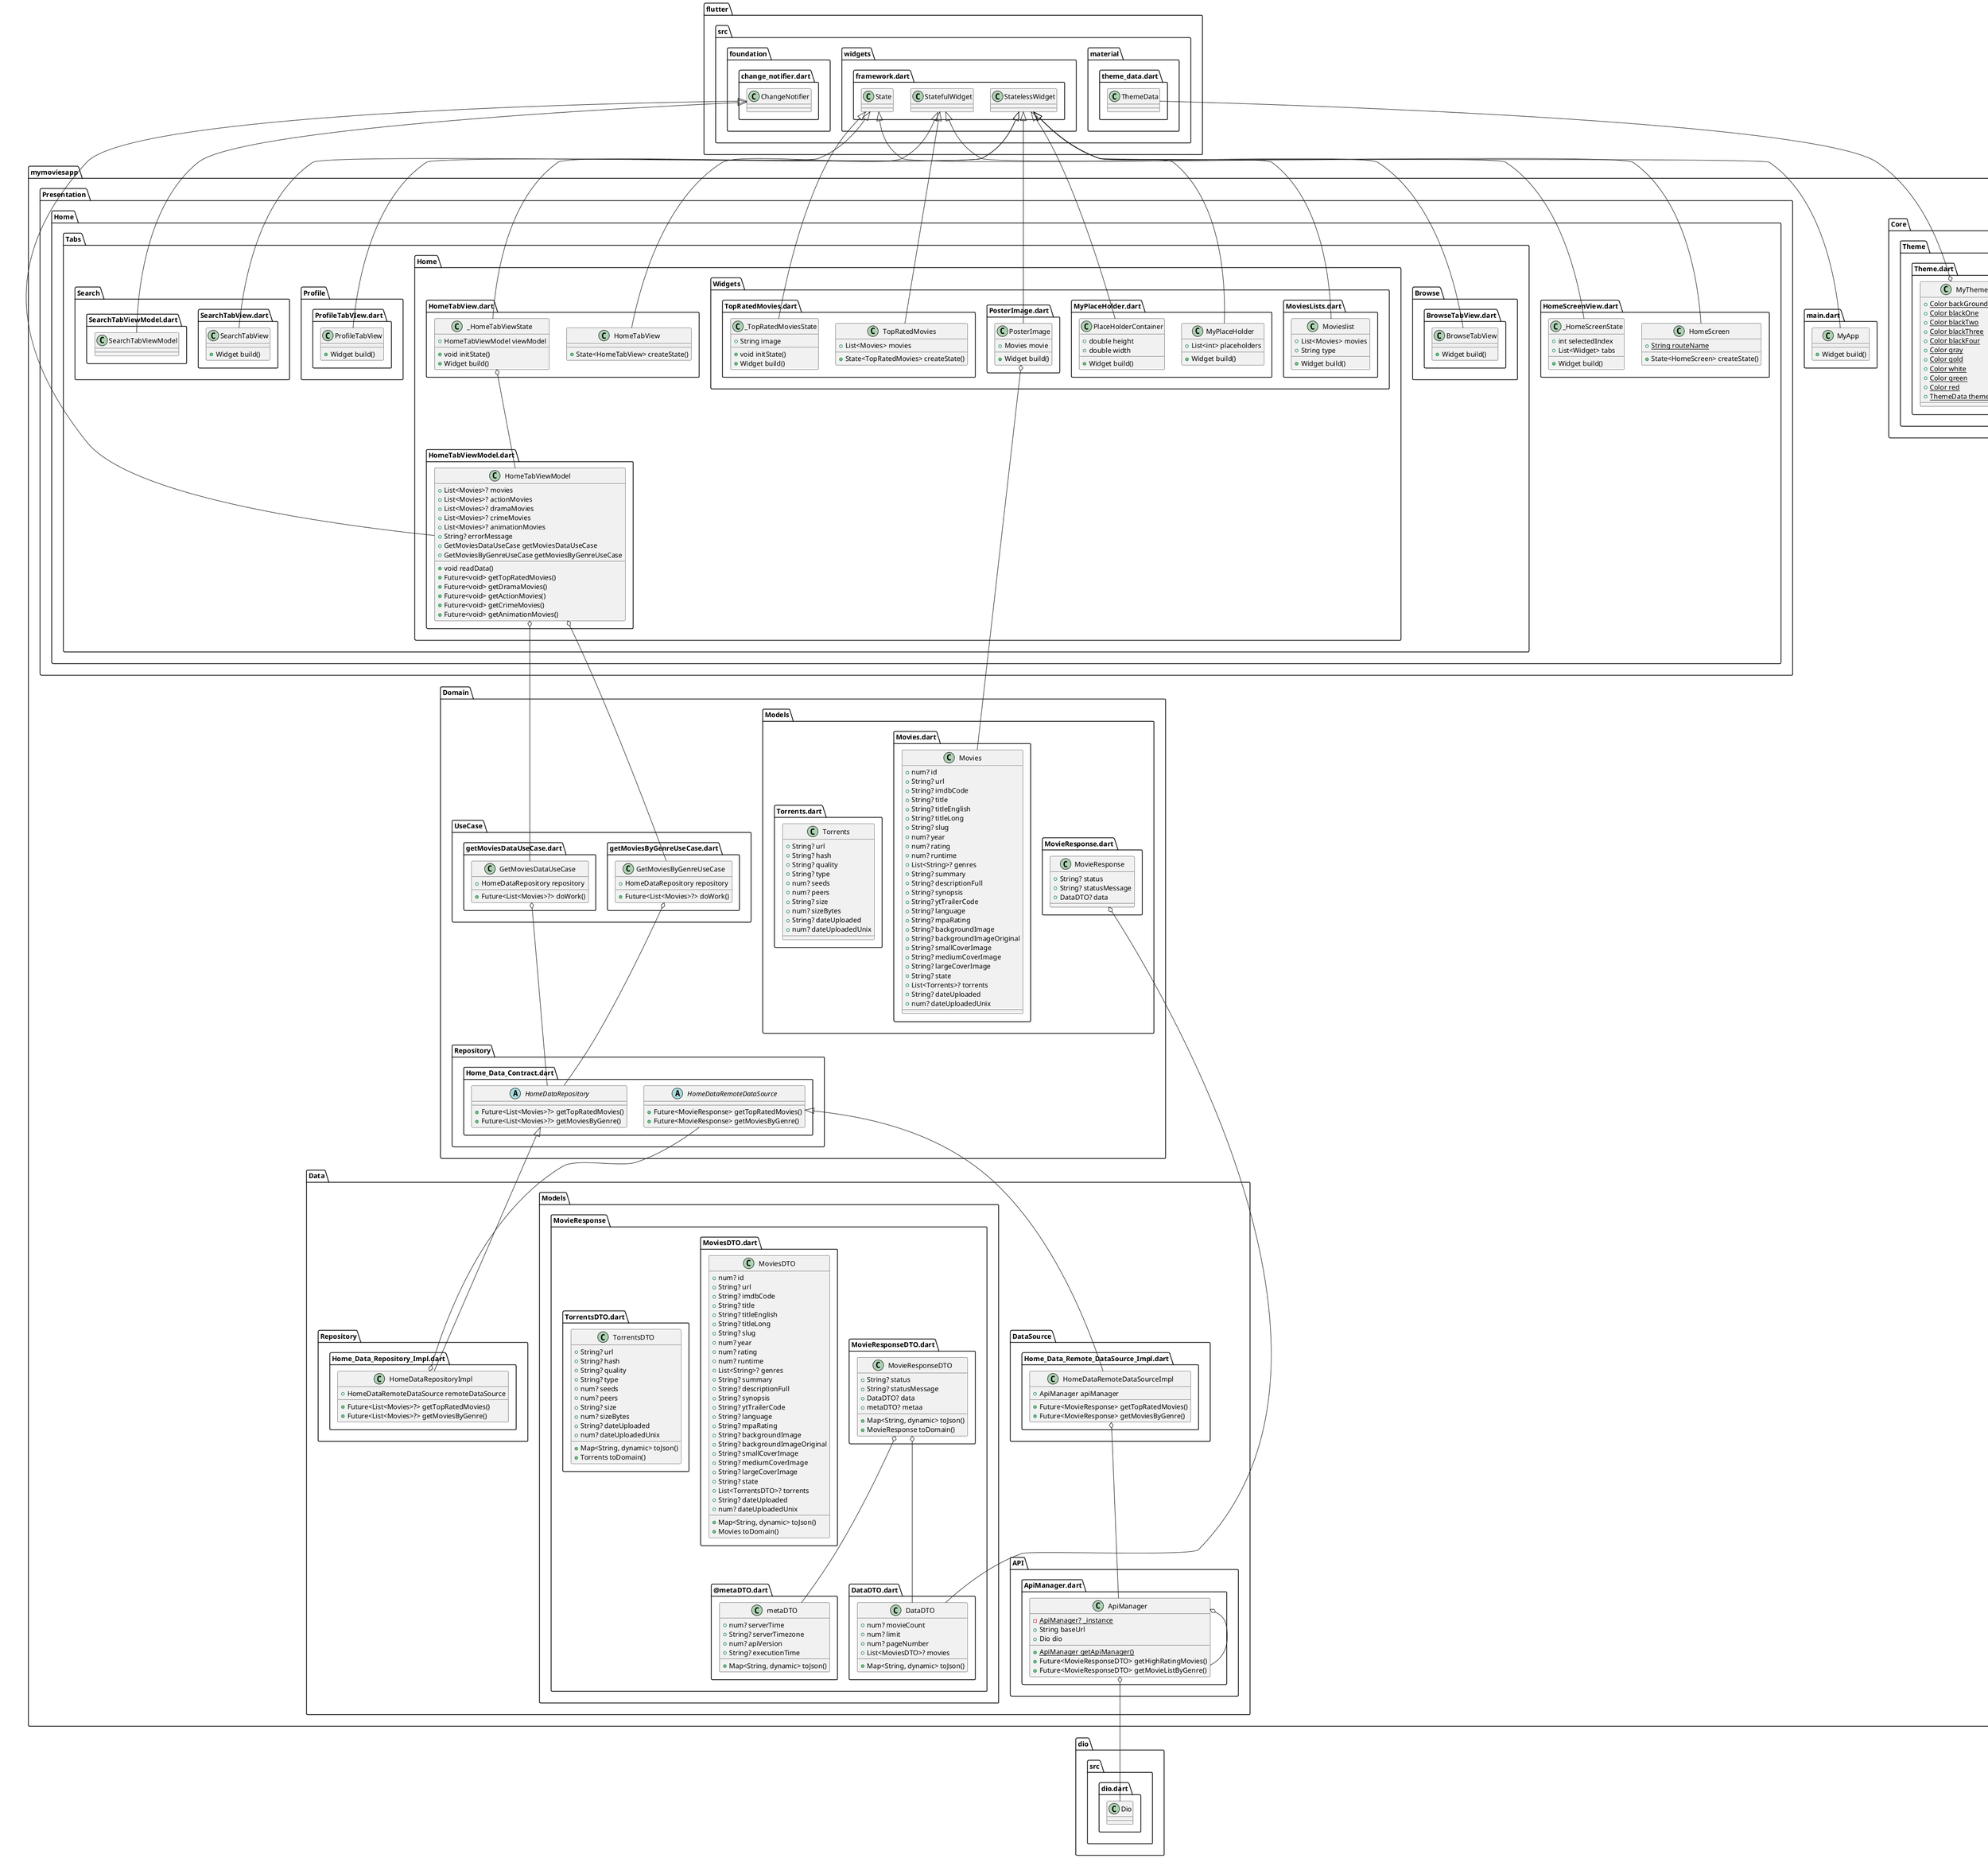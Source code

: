 @startuml
set namespaceSeparator ::

class "mymoviesapp::Core::Theme::Theme.dart::MyTheme" {
  {static} +Color backGroundColor
  {static} +Color blackOne
  {static} +Color blackTwo
  {static} +Color blackThree
  {static} +Color blackFour
  {static} +Color gray
  {static} +Color gold
  {static} +Color white
  {static} +Color green
  {static} +Color red
  {static} +ThemeData theme
}

"mymoviesapp::Core::Theme::Theme.dart::MyTheme" o-- "dart::ui::Color"
"mymoviesapp::Core::Theme::Theme.dart::MyTheme" o-- "flutter::src::material::theme_data.dart::ThemeData"

class "mymoviesapp::Data::API::ApiManager.dart::ApiManager" {
  {static} -ApiManager? _instance
  +String baseUrl
  +Dio dio
  {static} +ApiManager getApiManager()
  +Future<MovieResponseDTO> getHighRatingMovies()
  +Future<MovieResponseDTO> getMovieListByGenre()
}

"mymoviesapp::Data::API::ApiManager.dart::ApiManager" o-- "mymoviesapp::Data::API::ApiManager.dart::ApiManager"
"mymoviesapp::Data::API::ApiManager.dart::ApiManager" o-- "dio::src::dio.dart::Dio"

class "mymoviesapp::Data::DataSource::Home_Data_Remote_DataSource_Impl.dart::HomeDataRemoteDataSourceImpl" {
  +ApiManager apiManager
  +Future<MovieResponse> getTopRatedMovies()
  +Future<MovieResponse> getMoviesByGenre()
}

"mymoviesapp::Data::DataSource::Home_Data_Remote_DataSource_Impl.dart::HomeDataRemoteDataSourceImpl" o-- "mymoviesapp::Data::API::ApiManager.dart::ApiManager"
"mymoviesapp::Domain::Repository::Home_Data_Contract.dart::HomeDataRemoteDataSource" <|-- "mymoviesapp::Data::DataSource::Home_Data_Remote_DataSource_Impl.dart::HomeDataRemoteDataSourceImpl"

class "mymoviesapp::Data::Models::MovieResponse::@metaDTO.dart::metaDTO" {
  +num? serverTime
  +String? serverTimezone
  +num? apiVersion
  +String? executionTime
  +Map<String, dynamic> toJson()
}

class "mymoviesapp::Data::Models::MovieResponse::DataDTO.dart::DataDTO" {
  +num? movieCount
  +num? limit
  +num? pageNumber
  +List<MoviesDTO>? movies
  +Map<String, dynamic> toJson()
}

class "mymoviesapp::Data::Models::MovieResponse::MovieResponseDTO.dart::MovieResponseDTO" {
  +String? status
  +String? statusMessage
  +DataDTO? data
  +metaDTO? metaa
  +Map<String, dynamic> toJson()
  +MovieResponse toDomain()
}

"mymoviesapp::Data::Models::MovieResponse::MovieResponseDTO.dart::MovieResponseDTO" o-- "mymoviesapp::Data::Models::MovieResponse::DataDTO.dart::DataDTO"
"mymoviesapp::Data::Models::MovieResponse::MovieResponseDTO.dart::MovieResponseDTO" o-- "mymoviesapp::Data::Models::MovieResponse::@metaDTO.dart::metaDTO"

class "mymoviesapp::Data::Models::MovieResponse::MoviesDTO.dart::MoviesDTO" {
  +num? id
  +String? url
  +String? imdbCode
  +String? title
  +String? titleEnglish
  +String? titleLong
  +String? slug
  +num? year
  +num? rating
  +num? runtime
  +List<String>? genres
  +String? summary
  +String? descriptionFull
  +String? synopsis
  +String? ytTrailerCode
  +String? language
  +String? mpaRating
  +String? backgroundImage
  +String? backgroundImageOriginal
  +String? smallCoverImage
  +String? mediumCoverImage
  +String? largeCoverImage
  +String? state
  +List<TorrentsDTO>? torrents
  +String? dateUploaded
  +num? dateUploadedUnix
  +Map<String, dynamic> toJson()
  +Movies toDomain()
}

class "mymoviesapp::Data::Models::MovieResponse::TorrentsDTO.dart::TorrentsDTO" {
  +String? url
  +String? hash
  +String? quality
  +String? type
  +num? seeds
  +num? peers
  +String? size
  +num? sizeBytes
  +String? dateUploaded
  +num? dateUploadedUnix
  +Map<String, dynamic> toJson()
  +Torrents toDomain()
}

class "mymoviesapp::Data::Repository::Home_Data_Repository_Impl.dart::HomeDataRepositoryImpl" {
  +HomeDataRemoteDataSource remoteDataSource
  +Future<List<Movies>?> getTopRatedMovies()
  +Future<List<Movies>?> getMoviesByGenre()
}

"mymoviesapp::Data::Repository::Home_Data_Repository_Impl.dart::HomeDataRepositoryImpl" o-- "mymoviesapp::Domain::Repository::Home_Data_Contract.dart::HomeDataRemoteDataSource"
"mymoviesapp::Domain::Repository::Home_Data_Contract.dart::HomeDataRepository" <|-- "mymoviesapp::Data::Repository::Home_Data_Repository_Impl.dart::HomeDataRepositoryImpl"

class "mymoviesapp::Domain::Models::MovieResponse.dart::MovieResponse" {
  +String? status
  +String? statusMessage
  +DataDTO? data
}

"mymoviesapp::Domain::Models::MovieResponse.dart::MovieResponse" o-- "mymoviesapp::Data::Models::MovieResponse::DataDTO.dart::DataDTO"

class "mymoviesapp::Domain::Models::Movies.dart::Movies" {
  +num? id
  +String? url
  +String? imdbCode
  +String? title
  +String? titleEnglish
  +String? titleLong
  +String? slug
  +num? year
  +num? rating
  +num? runtime
  +List<String>? genres
  +String? summary
  +String? descriptionFull
  +String? synopsis
  +String? ytTrailerCode
  +String? language
  +String? mpaRating
  +String? backgroundImage
  +String? backgroundImageOriginal
  +String? smallCoverImage
  +String? mediumCoverImage
  +String? largeCoverImage
  +String? state
  +List<Torrents>? torrents
  +String? dateUploaded
  +num? dateUploadedUnix
}

class "mymoviesapp::Domain::Models::Torrents.dart::Torrents" {
  +String? url
  +String? hash
  +String? quality
  +String? type
  +num? seeds
  +num? peers
  +String? size
  +num? sizeBytes
  +String? dateUploaded
  +num? dateUploadedUnix
}

abstract class "mymoviesapp::Domain::Repository::Home_Data_Contract.dart::HomeDataRepository" {
  +Future<List<Movies>?> getTopRatedMovies()
  +Future<List<Movies>?> getMoviesByGenre()
}

abstract class "mymoviesapp::Domain::Repository::Home_Data_Contract.dart::HomeDataRemoteDataSource" {
  +Future<MovieResponse> getTopRatedMovies()
  +Future<MovieResponse> getMoviesByGenre()
}

class "mymoviesapp::Domain::UseCase::getMoviesByGenreUseCase.dart::GetMoviesByGenreUseCase" {
  +HomeDataRepository repository
  +Future<List<Movies>?> doWork()
}

"mymoviesapp::Domain::UseCase::getMoviesByGenreUseCase.dart::GetMoviesByGenreUseCase" o-- "mymoviesapp::Domain::Repository::Home_Data_Contract.dart::HomeDataRepository"

class "mymoviesapp::Domain::UseCase::getMoviesDataUseCase.dart::GetMoviesDataUseCase" {
  +HomeDataRepository repository
  +Future<List<Movies>?> doWork()
}

"mymoviesapp::Domain::UseCase::getMoviesDataUseCase.dart::GetMoviesDataUseCase" o-- "mymoviesapp::Domain::Repository::Home_Data_Contract.dart::HomeDataRepository"

class "mymoviesapp::main.dart::MyApp" {
  +Widget build()
}

"flutter::src::widgets::framework.dart::StatelessWidget" <|-- "mymoviesapp::main.dart::MyApp"

class "mymoviesapp::Presentation::Home::HomeScreenView.dart::HomeScreen" {
  {static} +String routeName
  +State<HomeScreen> createState()
}

"flutter::src::widgets::framework.dart::StatefulWidget" <|-- "mymoviesapp::Presentation::Home::HomeScreenView.dart::HomeScreen"

class "mymoviesapp::Presentation::Home::HomeScreenView.dart::_HomeScreenState" {
  +int selectedIndex
  +List<Widget> tabs
  +Widget build()
}

"flutter::src::widgets::framework.dart::State" <|-- "mymoviesapp::Presentation::Home::HomeScreenView.dart::_HomeScreenState"

class "mymoviesapp::Presentation::Home::Tabs::Browse::BrowseTabView.dart::BrowseTabView" {
  +Widget build()
}

"flutter::src::widgets::framework.dart::StatelessWidget" <|-- "mymoviesapp::Presentation::Home::Tabs::Browse::BrowseTabView.dart::BrowseTabView"

class "mymoviesapp::Presentation::Home::Tabs::Home::HomeTabView.dart::HomeTabView" {
  +State<HomeTabView> createState()
}

"flutter::src::widgets::framework.dart::StatefulWidget" <|-- "mymoviesapp::Presentation::Home::Tabs::Home::HomeTabView.dart::HomeTabView"

class "mymoviesapp::Presentation::Home::Tabs::Home::HomeTabView.dart::_HomeTabViewState" {
  +HomeTabViewModel viewModel
  +void initState()
  +Widget build()
}

"mymoviesapp::Presentation::Home::Tabs::Home::HomeTabView.dart::_HomeTabViewState" o-- "mymoviesapp::Presentation::Home::Tabs::Home::HomeTabViewModel.dart::HomeTabViewModel"
"flutter::src::widgets::framework.dart::State" <|-- "mymoviesapp::Presentation::Home::Tabs::Home::HomeTabView.dart::_HomeTabViewState"

class "mymoviesapp::Presentation::Home::Tabs::Home::HomeTabViewModel.dart::HomeTabViewModel" {
  +List<Movies>? movies
  +List<Movies>? actionMovies
  +List<Movies>? dramaMovies
  +List<Movies>? crimeMovies
  +List<Movies>? animationMovies
  +String? errorMessage
  +GetMoviesDataUseCase getMoviesDataUseCase
  +GetMoviesByGenreUseCase getMoviesByGenreUseCase
  +void readData()
  +Future<void> getTopRatedMovies()
  +Future<void> getDramaMovies()
  +Future<void> getActionMovies()
  +Future<void> getCrimeMovies()
  +Future<void> getAnimationMovies()
}

"mymoviesapp::Presentation::Home::Tabs::Home::HomeTabViewModel.dart::HomeTabViewModel" o-- "mymoviesapp::Domain::UseCase::getMoviesDataUseCase.dart::GetMoviesDataUseCase"
"mymoviesapp::Presentation::Home::Tabs::Home::HomeTabViewModel.dart::HomeTabViewModel" o-- "mymoviesapp::Domain::UseCase::getMoviesByGenreUseCase.dart::GetMoviesByGenreUseCase"
"flutter::src::foundation::change_notifier.dart::ChangeNotifier" <|-- "mymoviesapp::Presentation::Home::Tabs::Home::HomeTabViewModel.dart::HomeTabViewModel"

class "mymoviesapp::Presentation::Home::Tabs::Home::Widgets::MoviesLists.dart::Movieslist" {
  +List<Movies> movies
  +String type
  +Widget build()
}

"flutter::src::widgets::framework.dart::StatelessWidget" <|-- "mymoviesapp::Presentation::Home::Tabs::Home::Widgets::MoviesLists.dart::Movieslist"

class "mymoviesapp::Presentation::Home::Tabs::Home::Widgets::MyPlaceHolder.dart::MyPlaceHolder" {
  +List<int> placeholders
  +Widget build()
}

"flutter::src::widgets::framework.dart::StatelessWidget" <|-- "mymoviesapp::Presentation::Home::Tabs::Home::Widgets::MyPlaceHolder.dart::MyPlaceHolder"

class "mymoviesapp::Presentation::Home::Tabs::Home::Widgets::MyPlaceHolder.dart::PlaceHolderContainer" {
  +double height
  +double width
  +Widget build()
}

"flutter::src::widgets::framework.dart::StatelessWidget" <|-- "mymoviesapp::Presentation::Home::Tabs::Home::Widgets::MyPlaceHolder.dart::PlaceHolderContainer"

class "mymoviesapp::Presentation::Home::Tabs::Home::Widgets::PosterImage.dart::PosterImage" {
  +Movies movie
  +Widget build()
}

"mymoviesapp::Presentation::Home::Tabs::Home::Widgets::PosterImage.dart::PosterImage" o-- "mymoviesapp::Domain::Models::Movies.dart::Movies"
"flutter::src::widgets::framework.dart::StatelessWidget" <|-- "mymoviesapp::Presentation::Home::Tabs::Home::Widgets::PosterImage.dart::PosterImage"

class "mymoviesapp::Presentation::Home::Tabs::Home::Widgets::TopRatedMovies.dart::TopRatedMovies" {
  +List<Movies> movies
  +State<TopRatedMovies> createState()
}

"flutter::src::widgets::framework.dart::StatefulWidget" <|-- "mymoviesapp::Presentation::Home::Tabs::Home::Widgets::TopRatedMovies.dart::TopRatedMovies"

class "mymoviesapp::Presentation::Home::Tabs::Home::Widgets::TopRatedMovies.dart::_TopRatedMoviesState" {
  +String image
  +void initState()
  +Widget build()
}

"flutter::src::widgets::framework.dart::State" <|-- "mymoviesapp::Presentation::Home::Tabs::Home::Widgets::TopRatedMovies.dart::_TopRatedMoviesState"

class "mymoviesapp::Presentation::Home::Tabs::Profile::ProfileTabVIew.dart::ProfileTabView" {
  +Widget build()
}

"flutter::src::widgets::framework.dart::StatelessWidget" <|-- "mymoviesapp::Presentation::Home::Tabs::Profile::ProfileTabVIew.dart::ProfileTabView"

class "mymoviesapp::Presentation::Home::Tabs::Search::SearchTabView.dart::SearchTabView" {
  +Widget build()
}

"flutter::src::widgets::framework.dart::StatelessWidget" <|-- "mymoviesapp::Presentation::Home::Tabs::Search::SearchTabView.dart::SearchTabView"

class "mymoviesapp::Presentation::Home::Tabs::Search::SearchTabViewModel.dart::SearchTabViewModel" {
}

"flutter::src::foundation::change_notifier.dart::ChangeNotifier" <|-- "mymoviesapp::Presentation::Home::Tabs::Search::SearchTabViewModel.dart::SearchTabViewModel"


@enduml
